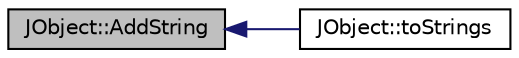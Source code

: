 digraph "JObject::AddString"
{
  edge [fontname="Helvetica",fontsize="10",labelfontname="Helvetica",labelfontsize="10"];
  node [fontname="Helvetica",fontsize="10",shape=record];
  rankdir="LR";
  Node1 [label="JObject::AddString",height=0.2,width=0.4,color="black", fillcolor="grey75", style="filled" fontcolor="black"];
  Node1 -> Node2 [dir="back",color="midnightblue",fontsize="10",style="solid",fontname="Helvetica"];
  Node2 [label="JObject::toStrings",height=0.2,width=0.4,color="black", fillcolor="white", style="filled",URL="$class_j_object.html#a8e74be8772a68ab800ddbb5715840a0c"];
}
